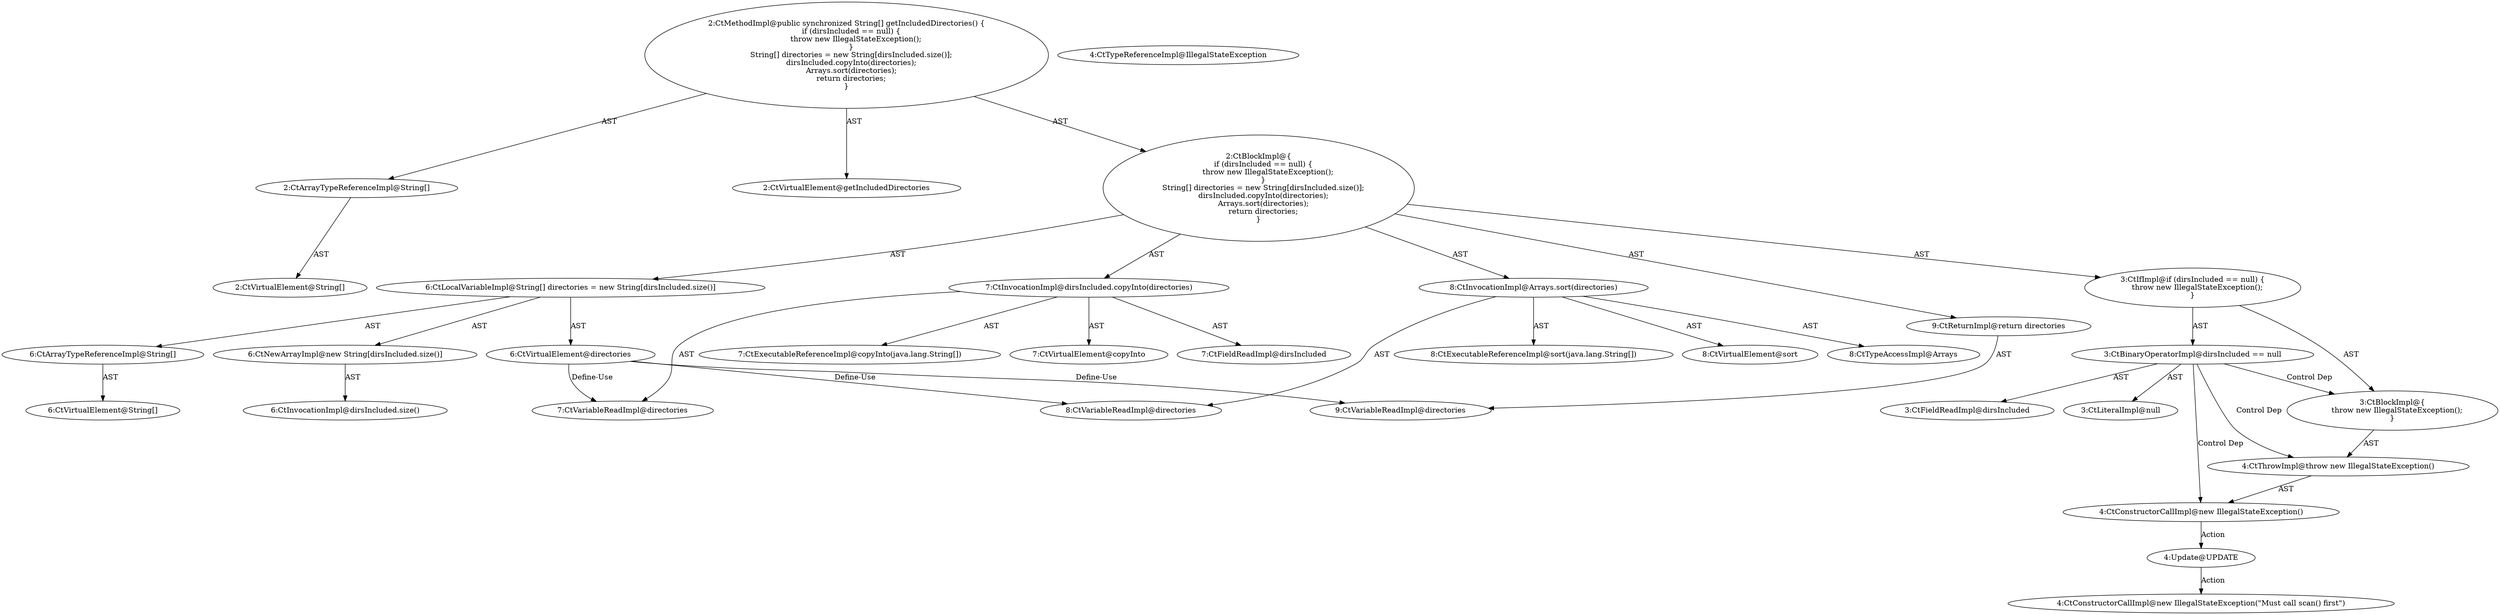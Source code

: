 digraph "getIncludedDirectories#?" {
0 [label="2:CtVirtualElement@String[]" shape=ellipse]
1 [label="2:CtArrayTypeReferenceImpl@String[]" shape=ellipse]
2 [label="2:CtVirtualElement@getIncludedDirectories" shape=ellipse]
3 [label="3:CtFieldReadImpl@dirsIncluded" shape=ellipse]
4 [label="3:CtLiteralImpl@null" shape=ellipse]
5 [label="3:CtBinaryOperatorImpl@dirsIncluded == null" shape=ellipse]
6 [label="4:CtTypeReferenceImpl@IllegalStateException" shape=ellipse]
7 [label="4:CtConstructorCallImpl@new IllegalStateException()" shape=ellipse]
8 [label="4:CtThrowImpl@throw new IllegalStateException()" shape=ellipse]
9 [label="3:CtBlockImpl@\{
    throw new IllegalStateException();
\}" shape=ellipse]
10 [label="3:CtIfImpl@if (dirsIncluded == null) \{
    throw new IllegalStateException();
\}" shape=ellipse]
11 [label="6:CtVirtualElement@String[]" shape=ellipse]
12 [label="6:CtArrayTypeReferenceImpl@String[]" shape=ellipse]
13 [label="6:CtNewArrayImpl@new String[dirsIncluded.size()]" shape=ellipse]
14 [label="6:CtInvocationImpl@dirsIncluded.size()" shape=ellipse]
15 [label="6:CtVirtualElement@directories" shape=ellipse]
16 [label="6:CtLocalVariableImpl@String[] directories = new String[dirsIncluded.size()]" shape=ellipse]
17 [label="7:CtExecutableReferenceImpl@copyInto(java.lang.String[])" shape=ellipse]
18 [label="7:CtVirtualElement@copyInto" shape=ellipse]
19 [label="7:CtFieldReadImpl@dirsIncluded" shape=ellipse]
20 [label="7:CtVariableReadImpl@directories" shape=ellipse]
21 [label="7:CtInvocationImpl@dirsIncluded.copyInto(directories)" shape=ellipse]
22 [label="8:CtExecutableReferenceImpl@sort(java.lang.String[])" shape=ellipse]
23 [label="8:CtVirtualElement@sort" shape=ellipse]
24 [label="8:CtTypeAccessImpl@Arrays" shape=ellipse]
25 [label="8:CtVariableReadImpl@directories" shape=ellipse]
26 [label="8:CtInvocationImpl@Arrays.sort(directories)" shape=ellipse]
27 [label="9:CtVariableReadImpl@directories" shape=ellipse]
28 [label="9:CtReturnImpl@return directories" shape=ellipse]
29 [label="2:CtBlockImpl@\{
    if (dirsIncluded == null) \{
        throw new IllegalStateException();
    \}
    String[] directories = new String[dirsIncluded.size()];
    dirsIncluded.copyInto(directories);
    Arrays.sort(directories);
    return directories;
\}" shape=ellipse]
30 [label="2:CtMethodImpl@public synchronized String[] getIncludedDirectories() \{
    if (dirsIncluded == null) \{
        throw new IllegalStateException();
    \}
    String[] directories = new String[dirsIncluded.size()];
    dirsIncluded.copyInto(directories);
    Arrays.sort(directories);
    return directories;
\}" shape=ellipse]
31 [label="4:Update@UPDATE" shape=ellipse]
32 [label="4:CtConstructorCallImpl@new IllegalStateException(\"Must call scan() first\")" shape=ellipse]
1 -> 0 [label="AST"];
5 -> 3 [label="AST"];
5 -> 4 [label="AST"];
5 -> 9 [label="Control Dep"];
5 -> 8 [label="Control Dep"];
5 -> 7 [label="Control Dep"];
7 -> 31 [label="Action"];
8 -> 7 [label="AST"];
9 -> 8 [label="AST"];
10 -> 5 [label="AST"];
10 -> 9 [label="AST"];
12 -> 11 [label="AST"];
13 -> 14 [label="AST"];
15 -> 20 [label="Define-Use"];
15 -> 25 [label="Define-Use"];
15 -> 27 [label="Define-Use"];
16 -> 15 [label="AST"];
16 -> 12 [label="AST"];
16 -> 13 [label="AST"];
21 -> 18 [label="AST"];
21 -> 19 [label="AST"];
21 -> 17 [label="AST"];
21 -> 20 [label="AST"];
26 -> 23 [label="AST"];
26 -> 24 [label="AST"];
26 -> 22 [label="AST"];
26 -> 25 [label="AST"];
28 -> 27 [label="AST"];
29 -> 10 [label="AST"];
29 -> 16 [label="AST"];
29 -> 21 [label="AST"];
29 -> 26 [label="AST"];
29 -> 28 [label="AST"];
30 -> 2 [label="AST"];
30 -> 1 [label="AST"];
30 -> 29 [label="AST"];
31 -> 32 [label="Action"];
}